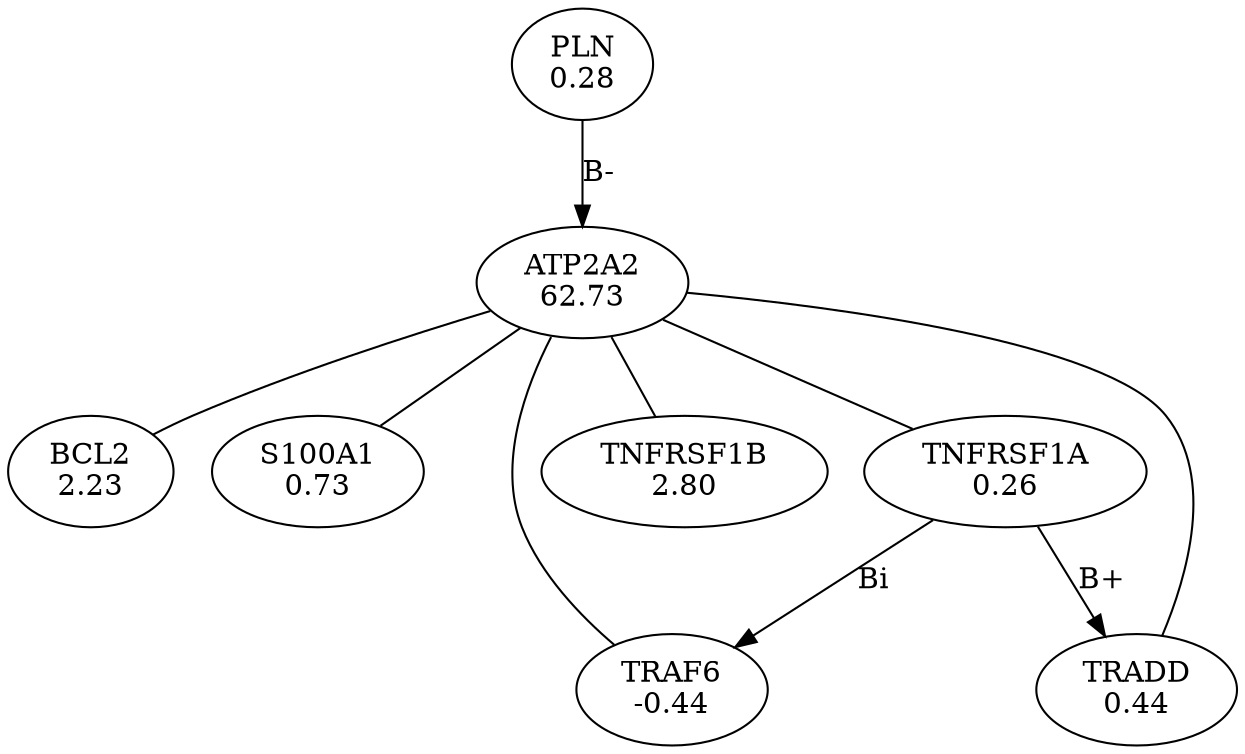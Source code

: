 digraph G {
overlap = scale ;
12337 [label = "ATP2A2\n62.73" ] ; 
7858 [label = "BCL2\n2.23" ] ; 
7524 [label = "S100A1\n0.73" ] ; 
9635 [label = "TNFRSF1A\n0.26" ] ; 
14639 [label = "TNFRSF1B\n2.80" ] ; 
10108 [label = "TRAF6\n-0.44" ] ; 
9966 [label = "TRADD\n0.44" ] ; 
14981 [label = "PLN\n0.28" ] ; 
12337 -> 14639 [arrowhead = "none" ]
14981 -> 12337 [label = "B-" ]
12337 -> 7858 [arrowhead = "none" ]
12337 -> 7524 [arrowhead = "none" ]
9635 -> 10108 [label = "Bi" ]
9635 -> 9966 [label = "B+" ]
12337 -> 9635 [arrowhead = "none" ]
12337 -> 10108 [arrowhead = "none" ]
12337 -> 9966 [arrowhead = "none" ]
}

